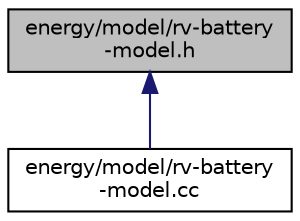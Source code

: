 digraph "energy/model/rv-battery-model.h"
{
  edge [fontname="Helvetica",fontsize="10",labelfontname="Helvetica",labelfontsize="10"];
  node [fontname="Helvetica",fontsize="10",shape=record];
  Node1 [label="energy/model/rv-battery\l-model.h",height=0.2,width=0.4,color="black", fillcolor="grey75", style="filled", fontcolor="black"];
  Node1 -> Node2 [dir="back",color="midnightblue",fontsize="10",style="solid"];
  Node2 [label="energy/model/rv-battery\l-model.cc",height=0.2,width=0.4,color="black", fillcolor="white", style="filled",URL="$d5/dea/rv-battery-model_8cc.html"];
}
